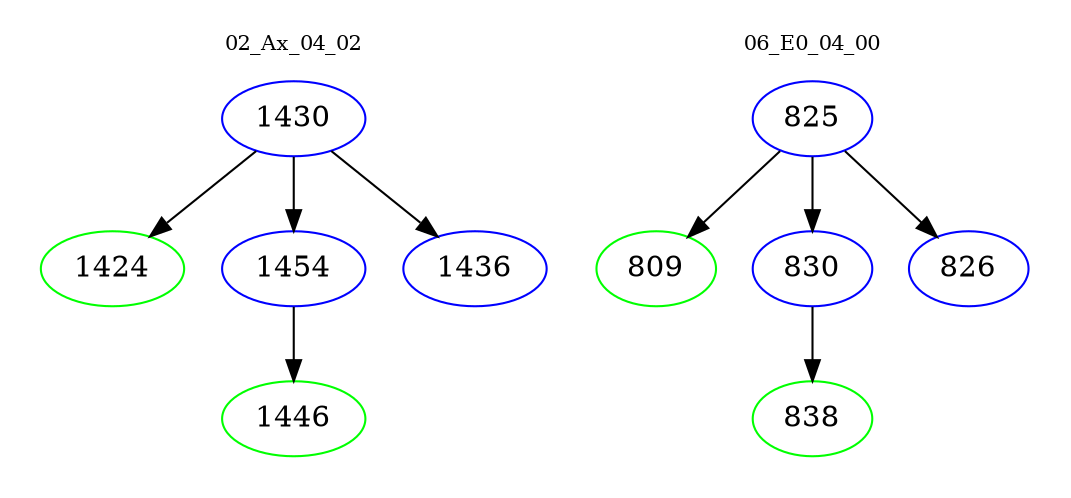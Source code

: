 digraph{
subgraph cluster_0 {
color = white
label = "02_Ax_04_02";
fontsize=10;
T0_1430 [label="1430", color="blue"]
T0_1430 -> T0_1424 [color="black"]
T0_1424 [label="1424", color="green"]
T0_1430 -> T0_1454 [color="black"]
T0_1454 [label="1454", color="blue"]
T0_1454 -> T0_1446 [color="black"]
T0_1446 [label="1446", color="green"]
T0_1430 -> T0_1436 [color="black"]
T0_1436 [label="1436", color="blue"]
}
subgraph cluster_1 {
color = white
label = "06_E0_04_00";
fontsize=10;
T1_825 [label="825", color="blue"]
T1_825 -> T1_809 [color="black"]
T1_809 [label="809", color="green"]
T1_825 -> T1_830 [color="black"]
T1_830 [label="830", color="blue"]
T1_830 -> T1_838 [color="black"]
T1_838 [label="838", color="green"]
T1_825 -> T1_826 [color="black"]
T1_826 [label="826", color="blue"]
}
}
